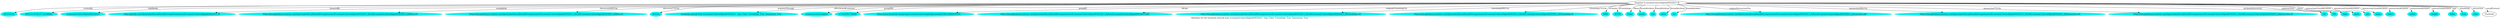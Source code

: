 digraph  {
	graph [label="Metadata for the facebook network from EconomiaCriativaDigital03032013 . Ego: False. Friendship: True. Interaction: True."];
	node [label="\N"];
	0	 [color="#02F3F1",
		label="2013-03-03",
		style=filled];
	"Snapshot EconomiaCriativaDigital03032013_fb" -> 0	 [label=createdAt];
	1	 [color="#02F3F1",
		label="2015-12-10 02:57:14.298042",
		style=filled];
	"Snapshot EconomiaCriativaDigital03032013_fb" -> 1	 [label=triplifiedIn];
	2	 [color="#02F3F1",
		label=EconomiaCriativaDigital03032013,
		style=filled];
	"Snapshot EconomiaCriativaDigital03032013_fb" -> 2	 [label=donatedBy];
	3	 [color="#02F3F1",
		label="https://github.com/OpenLinkedSocialData/fbGroups/tree/master/EconomiaCriativaDigital03032013_fb",
		style=filled];
	"Snapshot EconomiaCriativaDigital03032013_fb" -> 3	 [label=availableAt];
	4	 [color="#02F3F1",
		label="https://raw.githubusercontent.com/OpenLinkedSocialData/fbGroups/master/EconomiaCriativaDigital03032013_fb/rdf/EconomiaCriativaDigital03032013_\
fbMeta.owl",
		style=filled];
	"Snapshot EconomiaCriativaDigital03032013_fb" -> 4	 [label=discorveryRDFFile];
	5	 [color="#02F3F1",
		label="https://raw.githubusercontent.com/OpenLinkedSocialData/fbGroups/master/EconomiaCriativaDigital03032013_fb/rdf/EconomiaCriativaDigital03032013_\
fbMeta.ttl",
		style=filled];
	"Snapshot EconomiaCriativaDigital03032013_fb" -> 5	 [label=discoveryTTLFile];
	6	 [color="#02F3F1",
		label=Netvizz,
		style=filled];
	"Snapshot EconomiaCriativaDigital03032013_fb" -> 6	 [label=acquiredThrough];
	7	 [color="#02F3F1",
		label="facebook network from EconomiaCriativaDigital03032013 . Ego: False. Friendship: True. Interaction: True.",
		style=filled];
	"Snapshot EconomiaCriativaDigital03032013_fb" -> 7	 [label="rdf-schema#comment"];
	8	 [color="#02F3F1",
		label=economiacriativadigital,
		style=filled];
	"Snapshot EconomiaCriativaDigital03032013_fb" -> 8	 [label=groupSID];
	9	 [color="#02F3F1",
		label=173423092738498,
		style=filled];
	"Snapshot EconomiaCriativaDigital03032013_fb" -> 9	 [label=groupID];
	10	 [color="#02F3F1",
		label="https://www.facebook.com/groups/economiacriativadigital/permalink/438313682916103/",
		style=filled];
	"Snapshot EconomiaCriativaDigital03032013_fb" -> 10	 [label=fbLink];
	11	 [color="#02F3F1",
		label="https://raw.githubusercontent.com/OpenLinkedSocialData/fbGroups/master/EconomiaCriativaDigital03032013_fb/base/EconomiaCriativaDigital03032013.gdf",
		style=filled];
	"Snapshot EconomiaCriativaDigital03032013_fb" -> 11	 [label=originalFriendshipFile];
	12	 [color="#02F3F1",
		label="https://raw.githubusercontent.com/OpenLinkedSocialData/fbGroups/master/EconomiaCriativaDigital03032013_fb/rdf/EconomiaCriativaDigital03032013_\
fbFriendship.owl",
		style=filled];
	"Snapshot EconomiaCriativaDigital03032013_fb" -> 12	 [label=friendshipXMLFile];
	13	 [color="#02F3F1",
		label="https://raw.githubusercontent.com/OpenLinkedSocialData/fbGroups/master/EconomiaCriativaDigital03032013_fb/rdf/EconomiaCriativaDigital03032013_\
fbFriendship.ttl",
		style=filled];
	"Snapshot EconomiaCriativaDigital03032013_fb" -> 13	 [label=friendshipTTLFile];
	14	 [color="#02F3F1",
		label=1684,
		style=filled];
	"Snapshot EconomiaCriativaDigital03032013_fb" -> 14	 [label=nFriends];
	15	 [color="#02F3F1",
		label=42735,
		style=filled];
	"Snapshot EconomiaCriativaDigital03032013_fb" -> 15	 [label=nFriendships];
	16	 [color="#02F3F1",
		label=False,
		style=filled];
	"Snapshot EconomiaCriativaDigital03032013_fb" -> 16	 [label=fAnon];
	17	 [color="#02F3F1",
		label=locale,
		style=filled];
	"Snapshot EconomiaCriativaDigital03032013_fb" -> 17	 [label=friendAttribute];
	18	 [color="#02F3F1",
		label=uid,
		style=filled];
	"Snapshot EconomiaCriativaDigital03032013_fb" -> 18	 [label=friendAttribute];
	19	 [color="#02F3F1",
		label=name,
		style=filled];
	"Snapshot EconomiaCriativaDigital03032013_fb" -> 19	 [label=friendAttribute];
	20	 [color="#02F3F1",
		label=sex,
		style=filled];
	"Snapshot EconomiaCriativaDigital03032013_fb" -> 20	 [label=friendAttribute];
	21	 [color="#02F3F1",
		label="https://raw.githubusercontent.com/OpenLinkedSocialData/fbGroups/master/EconomiaCriativaDigital03032013_fb/base/EconomiaCriativaDigital03032013_\
interactions.gdf",
		style=filled];
	"Snapshot EconomiaCriativaDigital03032013_fb" -> 21	 [label=originalInteractionFile];
	22	 [color="#02F3F1",
		label="https://raw.githubusercontent.com/OpenLinkedSocialData/fbGroups/master/EconomiaCriativaDigital03032013_fb/rdf/EconomiaCriativaDigital03032013_\
fbInteraction.owl",
		style=filled];
	"Snapshot EconomiaCriativaDigital03032013_fb" -> 22	 [label=interactionXMLFile];
	23	 [color="#02F3F1",
		label="https://raw.githubusercontent.com/OpenLinkedSocialData/fbGroups/master/EconomiaCriativaDigital03032013_fb/rdf/EconomiaCriativaDigital03032013_\
fbInteraction.ttl",
		style=filled];
	"Snapshot EconomiaCriativaDigital03032013_fb" -> 23	 [label=interactionTTLFile];
	24	 [color="#02F3F1",
		label=181,
		style=filled];
	"Snapshot EconomiaCriativaDigital03032013_fb" -> 24	 [label=nFriendsInteracted];
	25	 [color="#02F3F1",
		label=393,
		style=filled];
	"Snapshot EconomiaCriativaDigital03032013_fb" -> 25	 [label=nInteractions];
	26	 [color="#02F3F1",
		label=False,
		style=filled];
	"Snapshot EconomiaCriativaDigital03032013_fb" -> 26	 [label=iAnon];
	27	 [color="#02F3F1",
		label=posts,
		style=filled];
	"Snapshot EconomiaCriativaDigital03032013_fb" -> 27	 [label=interactionFriendAttribute];
	28	 [color="#02F3F1",
		label=uid,
		style=filled];
	"Snapshot EconomiaCriativaDigital03032013_fb" -> 28	 [label=interactionFriendAttribute];
	29	 [color="#02F3F1",
		label=name,
		style=filled];
	"Snapshot EconomiaCriativaDigital03032013_fb" -> 29	 [label=interactionFriendAttribute];
	30	 [color="#02F3F1",
		label=node1,
		style=filled];
	"Snapshot EconomiaCriativaDigital03032013_fb" -> 30	 [label=interactionAttribute];
	31	 [color="#02F3F1",
		label=node2,
		style=filled];
	"Snapshot EconomiaCriativaDigital03032013_fb" -> 31	 [label=interactionAttribute];
	32	 [color="#02F3F1",
		label=weight,
		style=filled];
	"Snapshot EconomiaCriativaDigital03032013_fb" -> 32	 [label=interactionAttribute];
	33	 [color="#02F3F1",
		label=False,
		style=filled];
	"Snapshot EconomiaCriativaDigital03032013_fb" -> 33	 [label=ego];
	34	 [color="#02F3F1",
		label=True,
		style=filled];
	"Snapshot EconomiaCriativaDigital03032013_fb" -> 34	 [label=friendship];
	35	 [color="#02F3F1",
		label=True,
		style=filled];
	"Snapshot EconomiaCriativaDigital03032013_fb" -> 35	 [label=interaction];
	"Snapshot EconomiaCriativaDigital03032013_fb" -> Facebook	 [label=socialProtocol];
}
